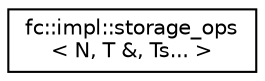 digraph "Graphical Class Hierarchy"
{
  edge [fontname="Helvetica",fontsize="10",labelfontname="Helvetica",labelfontsize="10"];
  node [fontname="Helvetica",fontsize="10",shape=record];
  rankdir="LR";
  Node0 [label="fc::impl::storage_ops\l\< N, T &, Ts... \>",height=0.2,width=0.4,color="black", fillcolor="white", style="filled",URL="$structfc_1_1impl_1_1storage__ops_3_01_n_00_01_t_01_6_00_01_ts_8_8_8_01_4.html"];
}
